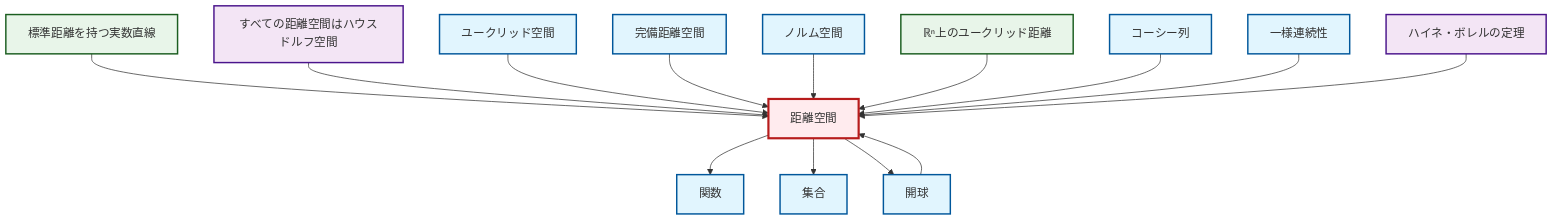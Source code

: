 graph TD
    classDef definition fill:#e1f5fe,stroke:#01579b,stroke-width:2px
    classDef theorem fill:#f3e5f5,stroke:#4a148c,stroke-width:2px
    classDef axiom fill:#fff3e0,stroke:#e65100,stroke-width:2px
    classDef example fill:#e8f5e9,stroke:#1b5e20,stroke-width:2px
    classDef current fill:#ffebee,stroke:#b71c1c,stroke-width:3px
    def-metric-space["距離空間"]:::definition
    def-set["集合"]:::definition
    def-uniform-continuity["一様連続性"]:::definition
    def-cauchy-sequence["コーシー列"]:::definition
    def-complete-metric-space["完備距離空間"]:::definition
    thm-metric-hausdorff["すべての距離空間はハウスドルフ空間"]:::theorem
    thm-heine-borel["ハイネ・ボレルの定理"]:::theorem
    ex-real-line-metric["標準距離を持つ実数直線"]:::example
    ex-euclidean-metric["ℝⁿ上のユークリッド距離"]:::example
    def-function["関数"]:::definition
    def-open-ball["開球"]:::definition
    def-euclidean-space["ユークリッド空間"]:::definition
    def-normed-vector-space["ノルム空間"]:::definition
    ex-real-line-metric --> def-metric-space
    def-metric-space --> def-function
    thm-metric-hausdorff --> def-metric-space
    def-euclidean-space --> def-metric-space
    def-open-ball --> def-metric-space
    def-metric-space --> def-set
    def-complete-metric-space --> def-metric-space
    def-normed-vector-space --> def-metric-space
    ex-euclidean-metric --> def-metric-space
    def-cauchy-sequence --> def-metric-space
    def-uniform-continuity --> def-metric-space
    thm-heine-borel --> def-metric-space
    def-metric-space --> def-open-ball
    class def-metric-space current